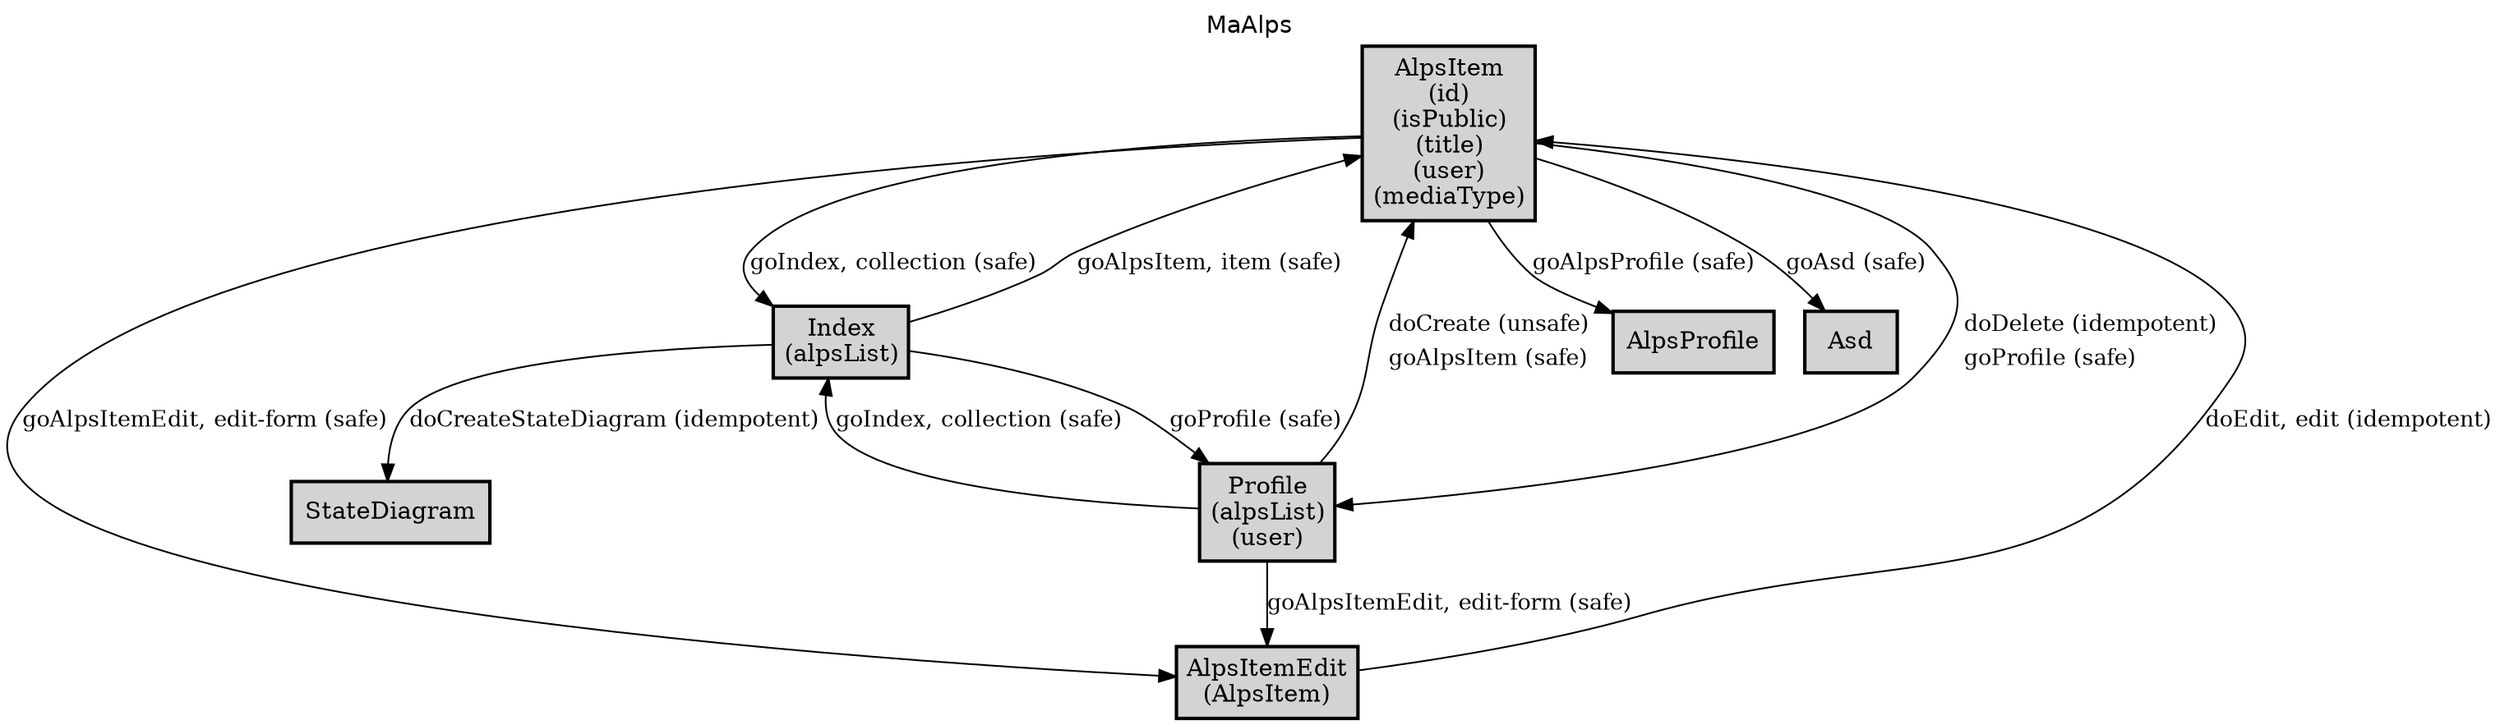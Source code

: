 digraph application_state_diagram {
  graph [
    labelloc="t";
    fontname="Helvetica"
    label="MaAlps";
    URL="index.html" target="_parent"
  ];
  node [shape = box, style = "bold,filled" fillcolor="lightgray"];

    AlpsItem [margin=0.02, label=<<table cellspacing="0" cellpadding="5" border="0"><tr><td>AlpsItem<br />(id)<br />(isPublic)<br />(title)<br />(user)<br />(mediaType)<br /></td></tr></table>>,shape=box URL="docs/semantic.AlpsItem.html" target="_parent"]
    AlpsItemEdit [margin=0.02, label=<<table cellspacing="0" cellpadding="5" border="0"><tr><td>AlpsItemEdit<br />(AlpsItem)<br /></td></tr></table>>,shape=box URL="docs/semantic.AlpsItemEdit.html" target="_parent"]
    Index [margin=0.02, label=<<table cellspacing="0" cellpadding="5" border="0"><tr><td>Index<br />(alpsList)<br /></td></tr></table>>,shape=box URL="docs/semantic.Index.html" target="_parent"]
    Profile [margin=0.02, label=<<table cellspacing="0" cellpadding="5" border="0"><tr><td>Profile<br />(alpsList)<br />(user)<br /></td></tr></table>>,shape=box URL="docs/semantic.Profile.html" target="_parent"]

    AlpsItem -> AlpsItemEdit [label = "goAlpsItemEdit, edit-form (safe)" URL="docs/safe.goAlpsItemEdit.html" target="_parent" fontsize=13];
    AlpsItem -> AlpsProfile [label = "goAlpsProfile (safe)" URL="docs/safe.goAlpsProfile.html" target="_parent" fontsize=13];
    AlpsItem -> Asd [label = "goAsd (safe)" URL="docs/safe.goAsd.html" target="_parent" fontsize=13];
    AlpsItem -> Index [label = "goIndex, collection (safe)" URL="docs/safe.goIndex.html" target="_parent" fontsize=13];
    AlpsItem -> Profile [label=<<table  border="0"><tr><td align="left" href="docs/idempotent.doDelete.html">doDelete (idempotent)</td></tr><tr><td align="left" href="docs/safe.goProfile.html">goProfile (safe)</td></tr></table>> fontsize=13];
    AlpsItemEdit -> AlpsItem [label = "doEdit, edit (idempotent)" URL="docs/idempotent.doEdit.html" target="_parent" fontsize=13];
    Index -> AlpsItem [label = "goAlpsItem, item (safe)" URL="docs/safe.goAlpsItem.html" target="_parent" fontsize=13];
    Index -> Profile [label = "goProfile (safe)" URL="docs/safe.goProfile.html" target="_parent" fontsize=13];
    Index -> StateDiagram [label = "doCreateStateDiagram (idempotent)" URL="docs/idempotent.doCreateStateDiagram.html" target="_parent" fontsize=13];
    Profile -> AlpsItem [label=<<table  border="0"><tr><td align="left" href="docs/unsafe.doCreate.html">doCreate (unsafe)</td></tr><tr><td align="left" href="docs/safe.goAlpsItem.html">goAlpsItem (safe)</td></tr></table>> fontsize=13];
    Profile -> AlpsItemEdit [label = "goAlpsItemEdit, edit-form (safe)" URL="docs/safe.goAlpsItemEdit.html" target="_parent" fontsize=13];
    Profile -> Index [label = "goIndex, collection (safe)" URL="docs/safe.goIndex.html" target="_parent" fontsize=13];

    AlpsProfile [URL="docs/semantic.AlpsProfile.html" target="_parent"]
    Asd [URL="docs/semantic.Asd.html" target="_parent"]
    StateDiagram [URL="docs/semantic.StateDiagram.html" target="_parent"]

}